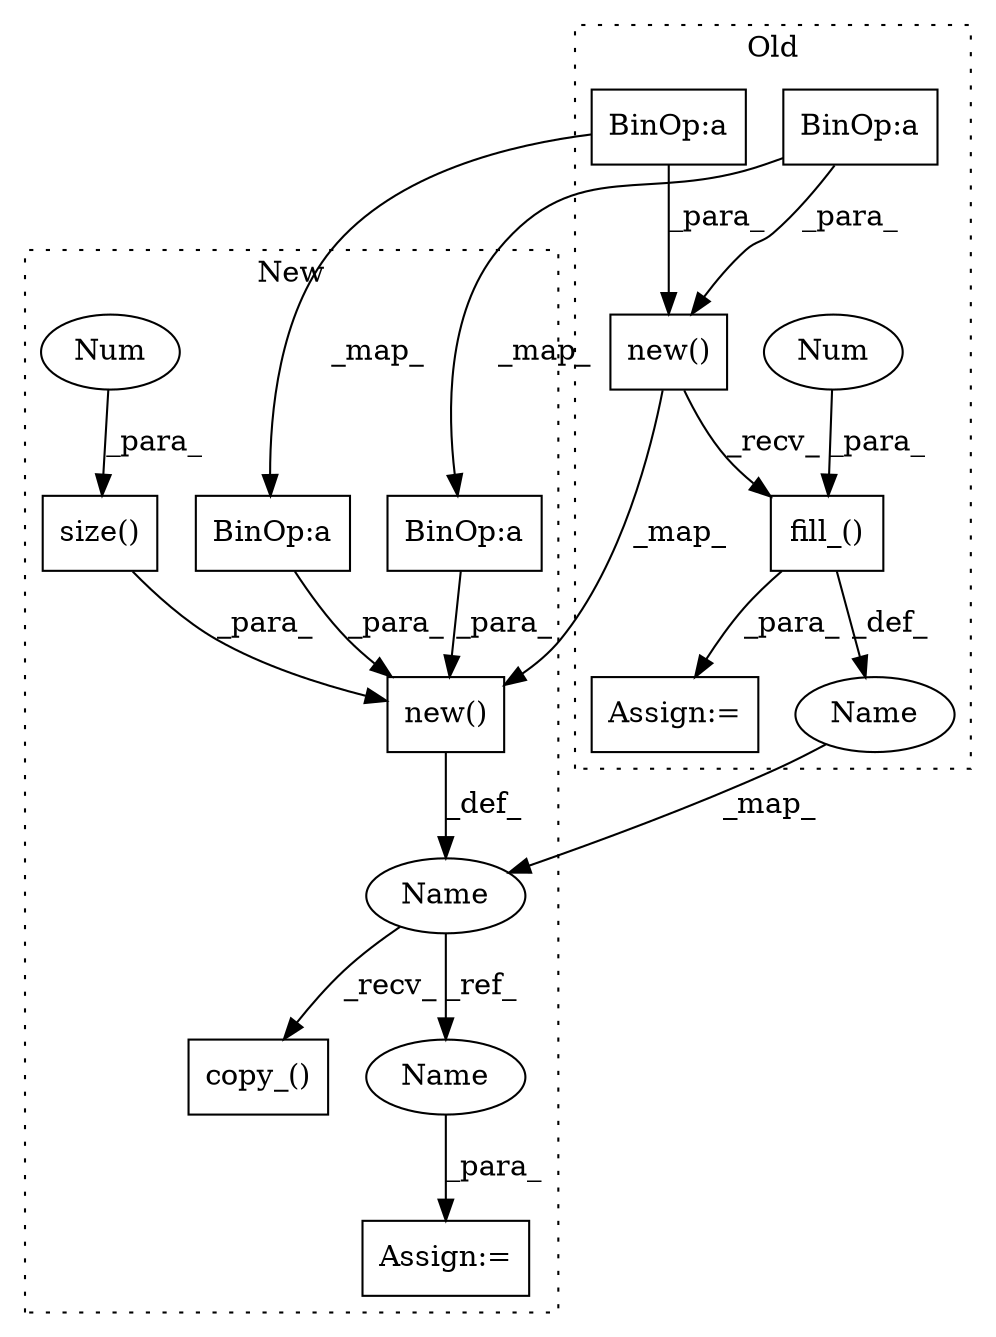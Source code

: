 digraph G {
subgraph cluster0 {
1 [label="fill_()" a="75" s="4681,4738" l="55,1" shape="box"];
3 [label="Assign:=" a="68" s="13777" l="3" shape="box"];
4 [label="Num" a="76" s="4736" l="2" shape="ellipse"];
5 [label="new()" a="75" s="4681,4728" l="20,1" shape="box"];
7 [label="BinOp:a" a="82" s="4704" l="3" shape="box"];
9 [label="BinOp:a" a="82" s="4724" l="3" shape="box"];
14 [label="Name" a="87" s="4673" l="5" shape="ellipse"];
label = "Old";
style="dotted";
}
subgraph cluster1 {
2 [label="size()" a="75" s="4708,4725" l="16,1" shape="box"];
6 [label="new()" a="75" s="4680,4738" l="11,1" shape="box"];
8 [label="BinOp:a" a="82" s="4694" l="3" shape="box"];
10 [label="BinOp:a" a="82" s="4734" l="3" shape="box"];
11 [label="Num" a="76" s="4724" l="1" shape="ellipse"];
12 [label="Assign:=" a="68" s="13679" l="3" shape="box"];
13 [label="Name" a="87" s="4673" l="4" shape="ellipse"];
15 [label="copy_()" a="75" s="10050,10090" l="25,1" shape="box"];
16 [label="Name" a="87" s="13682" l="4" shape="ellipse"];
label = "New";
style="dotted";
}
1 -> 3 [label="_para_"];
1 -> 14 [label="_def_"];
2 -> 6 [label="_para_"];
4 -> 1 [label="_para_"];
5 -> 1 [label="_recv_"];
5 -> 6 [label="_map_"];
6 -> 13 [label="_def_"];
7 -> 5 [label="_para_"];
7 -> 8 [label="_map_"];
8 -> 6 [label="_para_"];
9 -> 10 [label="_map_"];
9 -> 5 [label="_para_"];
10 -> 6 [label="_para_"];
11 -> 2 [label="_para_"];
13 -> 15 [label="_recv_"];
13 -> 16 [label="_ref_"];
14 -> 13 [label="_map_"];
16 -> 12 [label="_para_"];
}